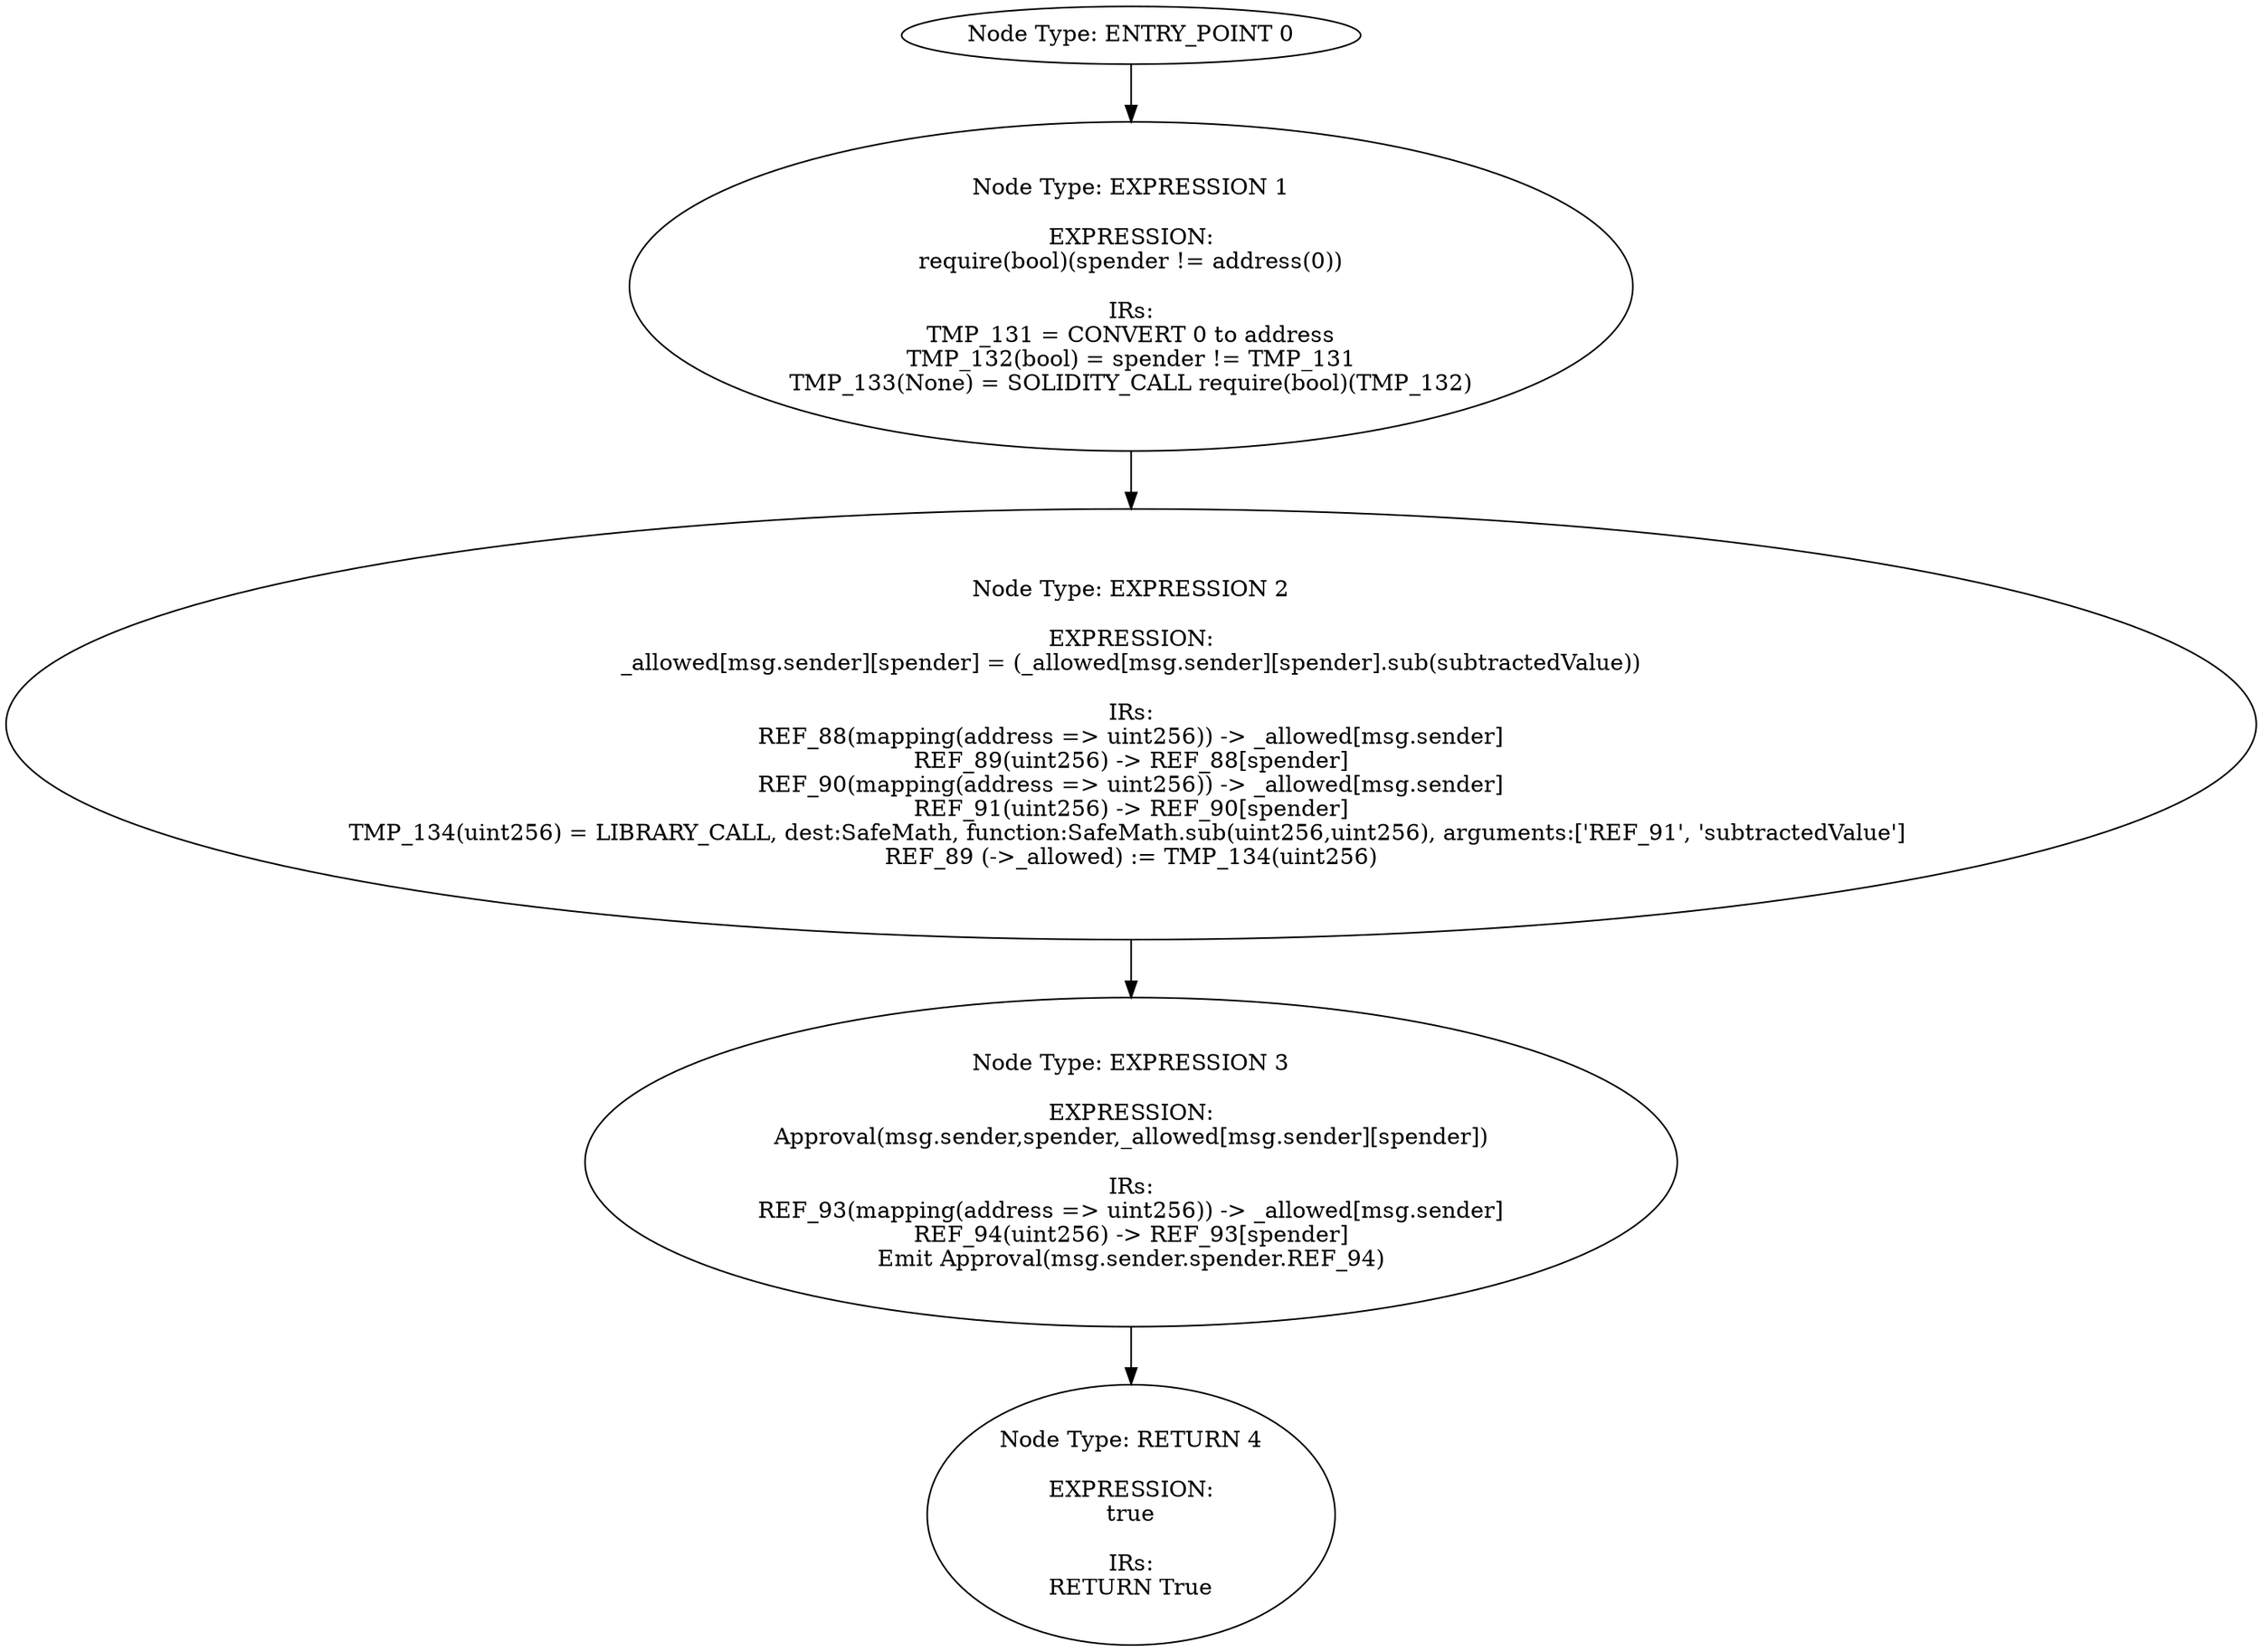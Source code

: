 digraph{
0[label="Node Type: ENTRY_POINT 0
"];
0->1;
1[label="Node Type: EXPRESSION 1

EXPRESSION:
require(bool)(spender != address(0))

IRs:
TMP_131 = CONVERT 0 to address
TMP_132(bool) = spender != TMP_131
TMP_133(None) = SOLIDITY_CALL require(bool)(TMP_132)"];
1->2;
2[label="Node Type: EXPRESSION 2

EXPRESSION:
_allowed[msg.sender][spender] = (_allowed[msg.sender][spender].sub(subtractedValue))

IRs:
REF_88(mapping(address => uint256)) -> _allowed[msg.sender]
REF_89(uint256) -> REF_88[spender]
REF_90(mapping(address => uint256)) -> _allowed[msg.sender]
REF_91(uint256) -> REF_90[spender]
TMP_134(uint256) = LIBRARY_CALL, dest:SafeMath, function:SafeMath.sub(uint256,uint256), arguments:['REF_91', 'subtractedValue'] 
REF_89 (->_allowed) := TMP_134(uint256)"];
2->3;
3[label="Node Type: EXPRESSION 3

EXPRESSION:
Approval(msg.sender,spender,_allowed[msg.sender][spender])

IRs:
REF_93(mapping(address => uint256)) -> _allowed[msg.sender]
REF_94(uint256) -> REF_93[spender]
Emit Approval(msg.sender.spender.REF_94)"];
3->4;
4[label="Node Type: RETURN 4

EXPRESSION:
true

IRs:
RETURN True"];
}

